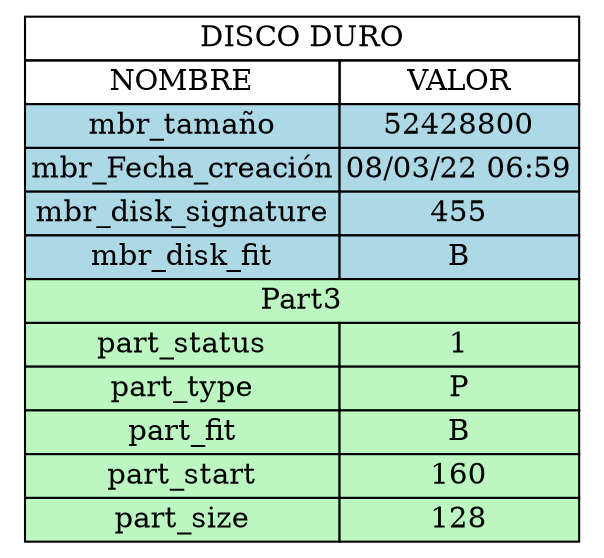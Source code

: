 digraph {
tbl[
shape=plaintext
 label =<
<table border='0' cellborder='1' cellspacing='0'>
<tr><td colspan="3">DISCO DURO</td></tr>
<th><td>NOMBRE</td><td>VALOR</td></th>
<tr><td bgcolor="lightblue">mbr_tamaño</td><td bgcolor="lightblue">52428800</td></tr>
<tr><td bgcolor="lightblue">mbr_Fecha_creación</td><td bgcolor="lightblue">08/03/22 06:59</td></tr>
<tr><td bgcolor="lightblue">mbr_disk_signature</td><td bgcolor="lightblue">455</td></tr>
<tr><td bgcolor="lightblue">mbr_disk_fit</td><td bgcolor="lightblue">B</td></tr>
<tr><td colspan="2" bgcolor="#bcf7c1">Part3</td></tr>
<tr><td bgcolor="#bcf7c1">part_status</td><td bgcolor="#bcf7c1">1</td></tr>
<tr><td bgcolor="#bcf7c1">part_type</td><td bgcolor="#bcf7c1">P</td></tr>
<tr><td bgcolor="#bcf7c1">part_fit</td><td bgcolor="#bcf7c1">B</td></tr>
<tr><td bgcolor="#bcf7c1">part_start</td><td bgcolor="#bcf7c1">160</td></tr>
<tr><td bgcolor="#bcf7c1">part_size</td><td bgcolor="#bcf7c1">128</td></tr>
</table>
>];

}

